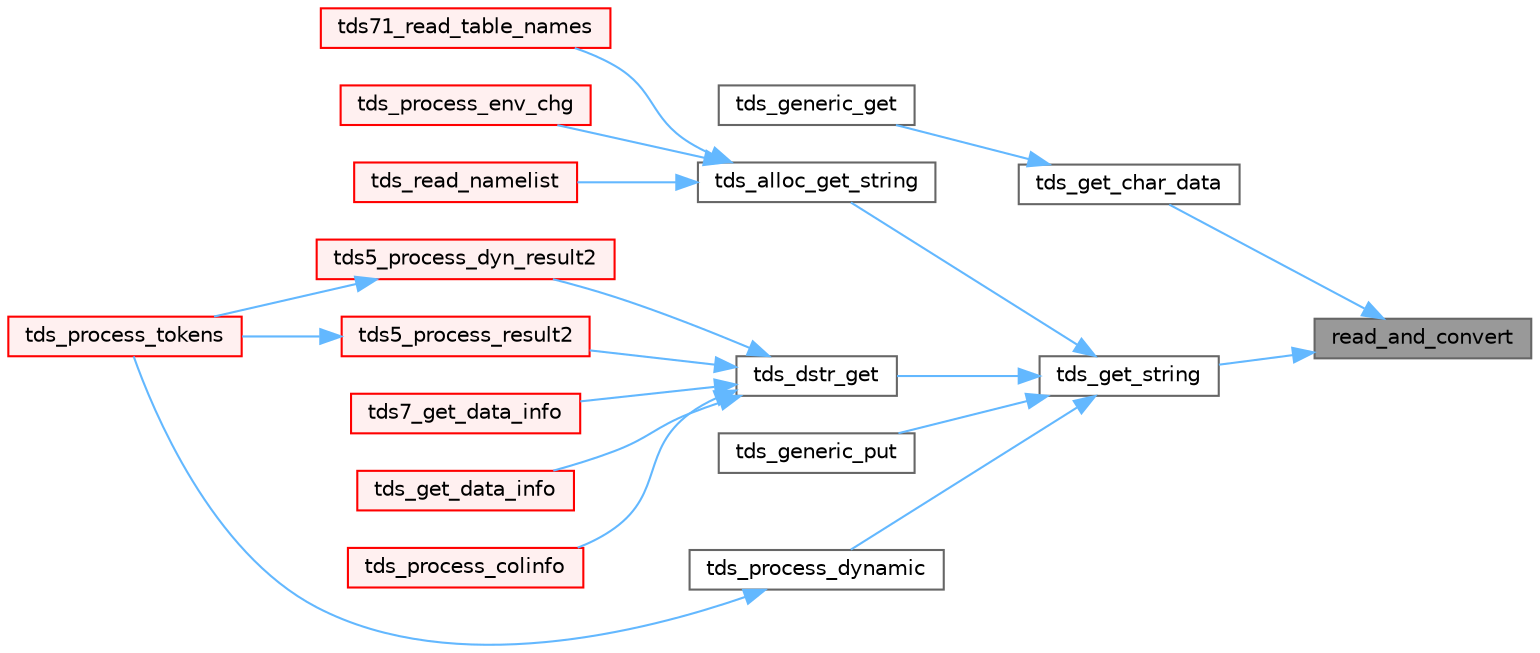 digraph "read_and_convert"
{
 // LATEX_PDF_SIZE
  bgcolor="transparent";
  edge [fontname=Helvetica,fontsize=10,labelfontname=Helvetica,labelfontsize=10];
  node [fontname=Helvetica,fontsize=10,shape=box,height=0.2,width=0.4];
  rankdir="RL";
  Node1 [id="Node000001",label="read_and_convert",height=0.2,width=0.4,color="gray40", fillcolor="grey60", style="filled", fontcolor="black",tooltip="For UTF-8 and similar, tds_iconv() may encounter a partial sequence when the chunk boundary is not al..."];
  Node1 -> Node2 [id="edge1_Node000001_Node000002",dir="back",color="steelblue1",style="solid",tooltip=" "];
  Node2 [id="Node000002",label="tds_get_char_data",height=0.2,width=0.4,color="grey40", fillcolor="white", style="filled",URL="$a00591.html#ga8d214089b6e97fc0da5e0be09f216d73",tooltip="Fetch character data the wire."];
  Node2 -> Node3 [id="edge2_Node000002_Node000003",dir="back",color="steelblue1",style="solid",tooltip=" "];
  Node3 [id="Node000003",label="tds_generic_get",height=0.2,width=0.4,color="grey40", fillcolor="white", style="filled",URL="$a00263.html#abac4d689e0e31e80587f89247c6395a4",tooltip="Read a data from wire."];
  Node1 -> Node4 [id="edge3_Node000001_Node000004",dir="back",color="steelblue1",style="solid",tooltip=" "];
  Node4 [id="Node000004",label="tds_get_string",height=0.2,width=0.4,color="grey40", fillcolor="white", style="filled",URL="$a00591.html#ga90f080e6e9448feac15dee1370d66802",tooltip="Fetch a string from the wire."];
  Node4 -> Node5 [id="edge4_Node000004_Node000005",dir="back",color="steelblue1",style="solid",tooltip=" "];
  Node5 [id="Node000005",label="tds_alloc_get_string",height=0.2,width=0.4,color="grey40", fillcolor="white", style="filled",URL="$a00592.html#gafb26aba5d935e40b87b95e21a5185848",tooltip="Reads a string from wire in a new allocated buffer."];
  Node5 -> Node6 [id="edge5_Node000005_Node000006",dir="back",color="steelblue1",style="solid",tooltip=" "];
  Node6 [id="Node000006",label="tds71_read_table_names",height=0.2,width=0.4,color="red", fillcolor="#FFF0F0", style="filled",URL="$a00592.html#ga7482b5730d880fcedbe9fcd609a550ce",tooltip="Reads table names for TDS 7.1+."];
  Node5 -> Node41 [id="edge6_Node000005_Node000041",dir="back",color="steelblue1",style="solid",tooltip=" "];
  Node41 [id="Node000041",label="tds_process_env_chg",height=0.2,width=0.4,color="red", fillcolor="#FFF0F0", style="filled",URL="$a00592.html#ga3e1b4df4410a86a563a8c155e7799720",tooltip="tds_process_env_chg() when ever certain things change on the server, such as database,..."];
  Node5 -> Node42 [id="edge7_Node000005_Node000042",dir="back",color="steelblue1",style="solid",tooltip=" "];
  Node42 [id="Node000042",label="tds_read_namelist",height=0.2,width=0.4,color="red", fillcolor="#FFF0F0", style="filled",URL="$a00592.html#gaeaaed2ea1d8c827da1a0f5b419524ae1",tooltip="Reads list of names (usually table names)"];
  Node4 -> Node45 [id="edge8_Node000004_Node000045",dir="back",color="steelblue1",style="solid",tooltip=" "];
  Node45 [id="Node000045",label="tds_dstr_get",height=0.2,width=0.4,color="grey40", fillcolor="white", style="filled",URL="$a00591.html#ga017c427e9599c031be5c555cb32abe2c",tooltip="Reads a string from wire and put in a DSTR."];
  Node45 -> Node46 [id="edge9_Node000045_Node000046",dir="back",color="steelblue1",style="solid",tooltip=" "];
  Node46 [id="Node000046",label="tds5_process_dyn_result2",height=0.2,width=0.4,color="red", fillcolor="#FFF0F0", style="filled",URL="$a00592.html#gae688b515631141acfbc41bbb91c8b921",tooltip="Process new TDS 5.0 token for describing output parameters."];
  Node46 -> Node10 [id="edge10_Node000046_Node000010",dir="back",color="steelblue1",style="solid",tooltip=" "];
  Node10 [id="Node000010",label="tds_process_tokens",height=0.2,width=0.4,color="red", fillcolor="#FFF0F0", style="filled",URL="$a00592.html#gabfc9de1d1fe718818caf63a4be4035a6",tooltip="process all streams."];
  Node45 -> Node47 [id="edge11_Node000045_Node000047",dir="back",color="steelblue1",style="solid",tooltip=" "];
  Node47 [id="Node000047",label="tds5_process_result2",height=0.2,width=0.4,color="red", fillcolor="#FFF0F0", style="filled",URL="$a00592.html#gabe2bdd5a41ce067cb31aef18ff81cb1c",tooltip="tds5_process_result2() is the new TDS 5.0 result set processing routine."];
  Node47 -> Node10 [id="edge12_Node000047_Node000010",dir="back",color="steelblue1",style="solid",tooltip=" "];
  Node45 -> Node48 [id="edge13_Node000045_Node000048",dir="back",color="steelblue1",style="solid",tooltip=" "];
  Node48 [id="Node000048",label="tds7_get_data_info",height=0.2,width=0.4,color="red", fillcolor="#FFF0F0", style="filled",URL="$a00592.html#ga07cee55fd522cca16fb59b7a8f0b1376",tooltip="Reads data information from wire."];
  Node45 -> Node51 [id="edge14_Node000045_Node000051",dir="back",color="steelblue1",style="solid",tooltip=" "];
  Node51 [id="Node000051",label="tds_get_data_info",height=0.2,width=0.4,color="red", fillcolor="#FFF0F0", style="filled",URL="$a00592.html#gad9b6b86f48be077fb44ac603845a0c27",tooltip="Reads data metadata from wire."];
  Node45 -> Node56 [id="edge15_Node000045_Node000056",dir="back",color="steelblue1",style="solid",tooltip=" "];
  Node56 [id="Node000056",label="tds_process_colinfo",height=0.2,width=0.4,color="red", fillcolor="#FFF0F0", style="filled",URL="$a00592.html#ga22c7f413d43fc0d511e122a3de389166",tooltip="Reads column information."];
  Node4 -> Node57 [id="edge16_Node000004_Node000057",dir="back",color="steelblue1",style="solid",tooltip=" "];
  Node57 [id="Node000057",label="tds_generic_put",height=0.2,width=0.4,color="grey40", fillcolor="white", style="filled",URL="$a00263.html#a84e17808683ba2dd956e811a42e23176",tooltip="Write data to wire."];
  Node4 -> Node58 [id="edge17_Node000004_Node000058",dir="back",color="steelblue1",style="solid",tooltip=" "];
  Node58 [id="Node000058",label="tds_process_dynamic",height=0.2,width=0.4,color="grey40", fillcolor="white", style="filled",URL="$a00592.html#ga5cfc0340d8d717e67f60037e029b2142",tooltip="tds_process_dynamic() finds the element of the dyns array for the id"];
  Node58 -> Node10 [id="edge18_Node000058_Node000010",dir="back",color="steelblue1",style="solid",tooltip=" "];
}
